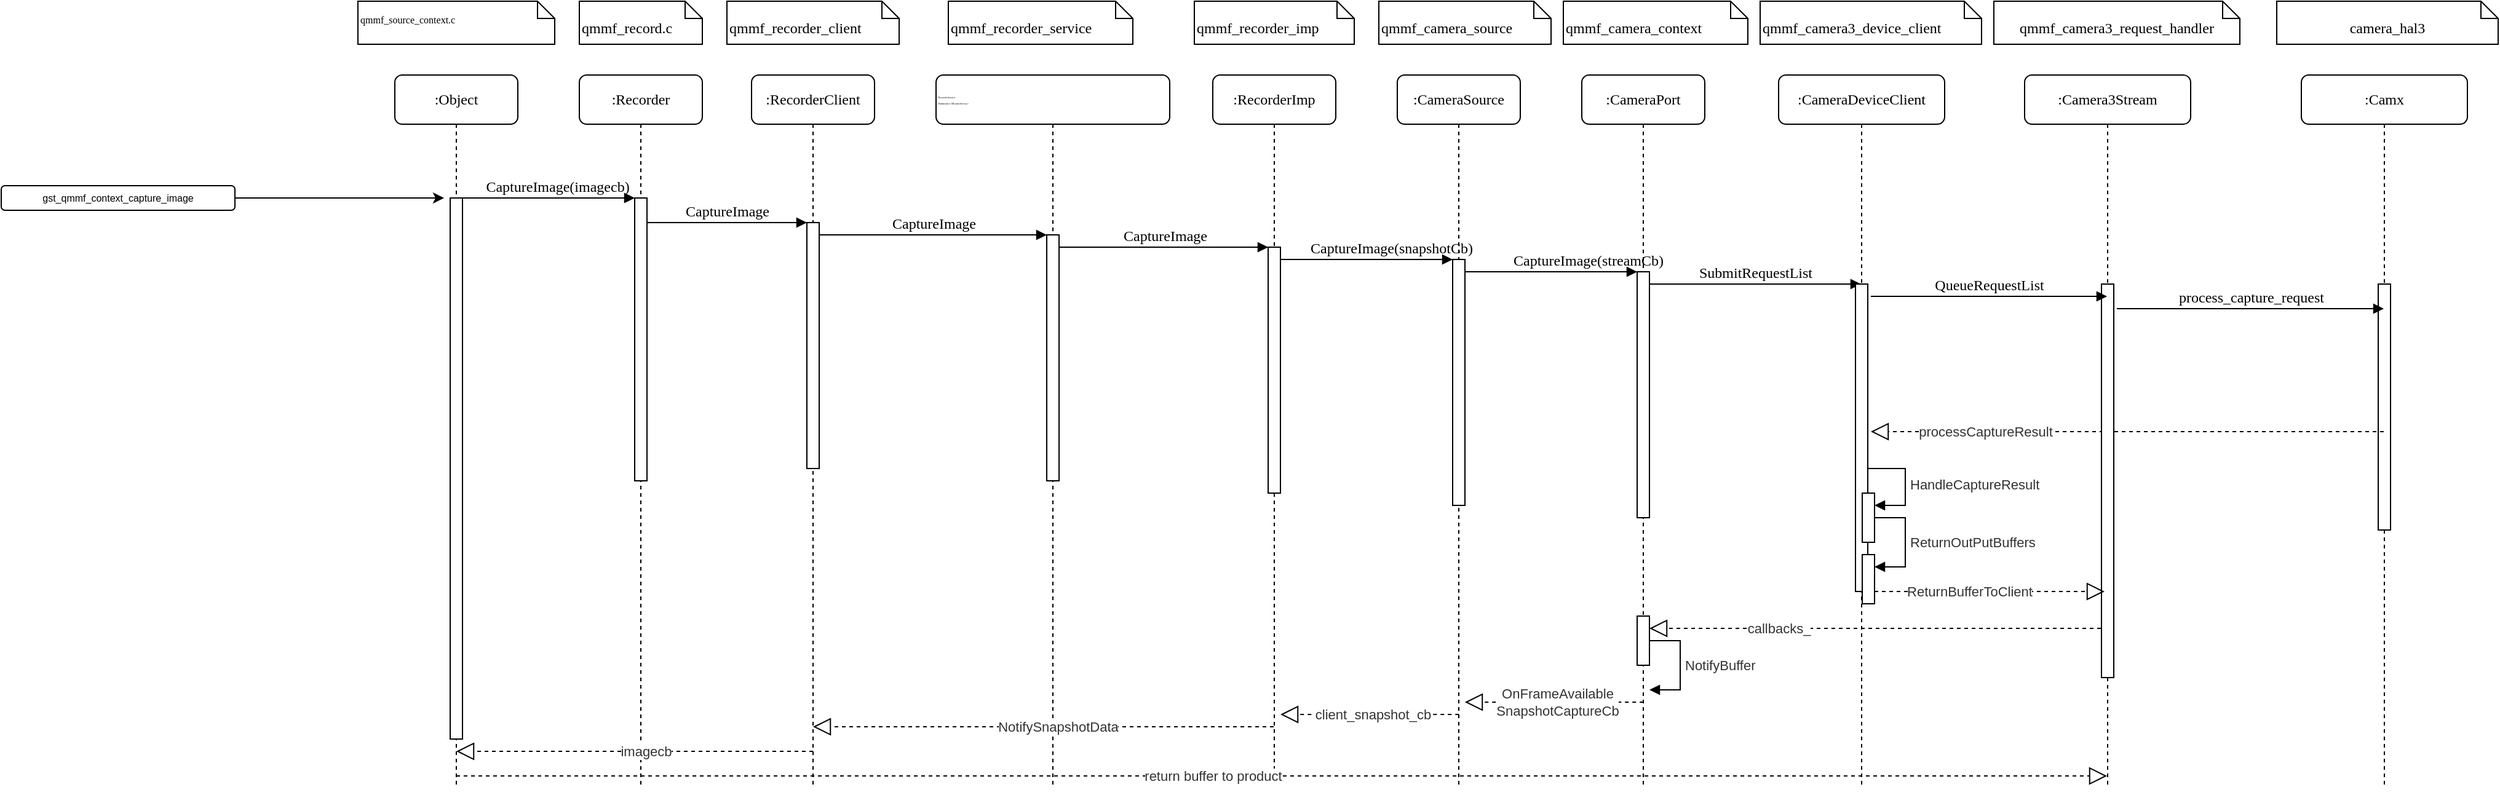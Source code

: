 <mxfile version="20.8.23" type="github">
  <diagram name="Page-1" id="13e1069c-82ec-6db2-03f1-153e76fe0fe0">
    <mxGraphModel dx="2787" dy="981" grid="1" gridSize="10" guides="1" tooltips="1" connect="1" arrows="1" fold="1" page="1" pageScale="1" pageWidth="1100" pageHeight="850" background="none" math="0" shadow="0">
      <root>
        <mxCell id="0" />
        <mxCell id="1" parent="0" />
        <mxCell id="7baba1c4bc27f4b0-2" value=":Recorder" style="shape=umlLifeline;perimeter=lifelinePerimeter;whiteSpace=wrap;html=1;container=1;collapsible=0;recursiveResize=0;outlineConnect=0;rounded=1;shadow=0;comic=0;labelBackgroundColor=none;strokeWidth=1;fontFamily=Verdana;fontSize=12;align=center;" parent="1" vertex="1">
          <mxGeometry x="-30" y="90" width="100" height="580" as="geometry" />
        </mxCell>
        <mxCell id="7baba1c4bc27f4b0-10" value="" style="html=1;points=[];perimeter=orthogonalPerimeter;rounded=0;shadow=0;comic=0;labelBackgroundColor=none;strokeWidth=1;fontFamily=Verdana;fontSize=12;align=center;" parent="7baba1c4bc27f4b0-2" vertex="1">
          <mxGeometry x="45" y="100" width="10" height="230" as="geometry" />
        </mxCell>
        <mxCell id="7baba1c4bc27f4b0-3" value=":RecorderClient" style="shape=umlLifeline;perimeter=lifelinePerimeter;whiteSpace=wrap;html=1;container=1;collapsible=0;recursiveResize=0;outlineConnect=0;rounded=1;shadow=0;comic=0;labelBackgroundColor=none;strokeWidth=1;fontFamily=Verdana;fontSize=12;align=center;" parent="1" vertex="1">
          <mxGeometry x="110" y="90" width="100" height="580" as="geometry" />
        </mxCell>
        <mxCell id="7baba1c4bc27f4b0-13" value="" style="html=1;points=[];perimeter=orthogonalPerimeter;rounded=0;shadow=0;comic=0;labelBackgroundColor=none;strokeWidth=1;fontFamily=Verdana;fontSize=12;align=center;" parent="7baba1c4bc27f4b0-3" vertex="1">
          <mxGeometry x="45" y="120" width="10" height="200" as="geometry" />
        </mxCell>
        <mxCell id="oGo6HksdFG2CbkmMa-SZ-24" value="" style="endArrow=block;dashed=1;endFill=0;endSize=12;html=1;rounded=0;fontSize=11;fontColor=#333333;" parent="7baba1c4bc27f4b0-3" target="7baba1c4bc27f4b0-8" edge="1">
          <mxGeometry width="160" relative="1" as="geometry">
            <mxPoint x="50" y="550" as="sourcePoint" />
            <mxPoint x="-235" y="550" as="targetPoint" />
            <Array as="points" />
          </mxGeometry>
        </mxCell>
        <mxCell id="oGo6HksdFG2CbkmMa-SZ-25" value="imagecb" style="edgeLabel;html=1;align=center;verticalAlign=middle;resizable=0;points=[];fontSize=11;fontColor=#333333;" parent="oGo6HksdFG2CbkmMa-SZ-24" vertex="1" connectable="0">
          <mxGeometry x="-0.079" relative="1" as="geometry">
            <mxPoint x="-3" as="offset" />
          </mxGeometry>
        </mxCell>
        <mxCell id="7baba1c4bc27f4b0-4" value="&lt;p style=&quot;font-size: 2px;&quot;&gt;RecorderService:&lt;/p&gt;&lt;p style=&quot;font-size: 2px;&quot;&gt;BnInterface&amp;lt;IRcoiderService&amp;gt;&lt;/p&gt;" style="shape=umlLifeline;perimeter=lifelinePerimeter;whiteSpace=wrap;html=1;container=1;collapsible=0;recursiveResize=0;outlineConnect=0;rounded=1;shadow=0;comic=0;labelBackgroundColor=none;strokeWidth=1;fontFamily=Verdana;fontSize=2;align=left;" parent="1" vertex="1">
          <mxGeometry x="260" y="90" width="190" height="580" as="geometry" />
        </mxCell>
        <mxCell id="iy7BLxSKBUo0kFP7QP4m-6" value="" style="html=1;points=[];perimeter=orthogonalPerimeter;rounded=0;shadow=0;comic=0;labelBackgroundColor=none;strokeWidth=1;fontFamily=Verdana;fontSize=12;align=center;" parent="7baba1c4bc27f4b0-4" vertex="1">
          <mxGeometry x="90" y="130" width="10" height="200" as="geometry" />
        </mxCell>
        <mxCell id="iy7BLxSKBUo0kFP7QP4m-10" value="CaptureImage" style="html=1;verticalAlign=bottom;endArrow=block;labelBackgroundColor=none;fontFamily=Verdana;fontSize=12;edgeStyle=elbowEdgeStyle;elbow=vertical;entryX=0;entryY=0;entryDx=0;entryDy=0;entryPerimeter=0;" parent="7baba1c4bc27f4b0-4" target="iy7BLxSKBUo0kFP7QP4m-9" edge="1">
          <mxGeometry x="0.004" relative="1" as="geometry">
            <mxPoint x="100" y="140" as="sourcePoint" />
            <Array as="points" />
            <mxPoint x="285" y="140" as="targetPoint" />
            <mxPoint as="offset" />
          </mxGeometry>
        </mxCell>
        <mxCell id="7baba1c4bc27f4b0-8" value=":Object" style="shape=umlLifeline;perimeter=lifelinePerimeter;whiteSpace=wrap;html=1;container=1;collapsible=0;recursiveResize=0;outlineConnect=0;rounded=1;shadow=0;comic=0;labelBackgroundColor=none;strokeWidth=1;fontFamily=Verdana;fontSize=12;align=center;" parent="1" vertex="1">
          <mxGeometry x="-180" y="90" width="100" height="580" as="geometry" />
        </mxCell>
        <mxCell id="7baba1c4bc27f4b0-9" value="" style="html=1;points=[];perimeter=orthogonalPerimeter;rounded=0;shadow=0;comic=0;labelBackgroundColor=none;strokeWidth=1;fontFamily=Verdana;fontSize=12;align=center;" parent="7baba1c4bc27f4b0-8" vertex="1">
          <mxGeometry x="45" y="100" width="10" height="440" as="geometry" />
        </mxCell>
        <mxCell id="7baba1c4bc27f4b0-17" value="CaptureImage" style="html=1;verticalAlign=bottom;endArrow=block;labelBackgroundColor=none;fontFamily=Verdana;fontSize=12;edgeStyle=elbowEdgeStyle;elbow=vertical;" parent="1" source="7baba1c4bc27f4b0-13" edge="1">
          <mxGeometry relative="1" as="geometry">
            <mxPoint x="510" y="220" as="sourcePoint" />
            <Array as="points" />
            <mxPoint x="350" y="220" as="targetPoint" />
            <mxPoint as="offset" />
          </mxGeometry>
        </mxCell>
        <mxCell id="7baba1c4bc27f4b0-11" value="CaptureImage(imagecb)" style="html=1;verticalAlign=bottom;endArrow=block;entryX=0;entryY=0;labelBackgroundColor=none;fontFamily=Verdana;fontSize=12;edgeStyle=elbowEdgeStyle;elbow=vertical;" parent="1" source="7baba1c4bc27f4b0-9" target="7baba1c4bc27f4b0-10" edge="1">
          <mxGeometry x="0.103" relative="1" as="geometry">
            <mxPoint x="220" y="190" as="sourcePoint" />
            <mxPoint as="offset" />
          </mxGeometry>
        </mxCell>
        <mxCell id="7baba1c4bc27f4b0-14" value="CaptureImage" style="html=1;verticalAlign=bottom;endArrow=block;entryX=0;entryY=0;labelBackgroundColor=none;fontFamily=Verdana;fontSize=12;edgeStyle=elbowEdgeStyle;elbow=vertical;" parent="1" source="7baba1c4bc27f4b0-10" target="7baba1c4bc27f4b0-13" edge="1">
          <mxGeometry x="-0.004" relative="1" as="geometry">
            <mxPoint x="370" y="200" as="sourcePoint" />
            <mxPoint as="offset" />
          </mxGeometry>
        </mxCell>
        <mxCell id="7baba1c4bc27f4b0-40" value="&lt;br&gt;qmmf_source_context.c" style="shape=note;whiteSpace=wrap;html=1;size=14;verticalAlign=top;align=left;spacingTop=-6;rounded=0;shadow=0;comic=0;labelBackgroundColor=none;strokeWidth=1;fontFamily=Verdana;fontSize=8;" parent="1" vertex="1">
          <mxGeometry x="-210" y="30" width="160" height="35" as="geometry" />
        </mxCell>
        <mxCell id="7baba1c4bc27f4b0-41" value="&lt;br&gt;qmmf_record.c" style="shape=note;whiteSpace=wrap;html=1;size=14;verticalAlign=top;align=left;spacingTop=-6;rounded=0;shadow=0;comic=0;labelBackgroundColor=none;strokeWidth=1;fontFamily=Verdana;fontSize=12" parent="1" vertex="1">
          <mxGeometry x="-30" y="30" width="100" height="35" as="geometry" />
        </mxCell>
        <mxCell id="7baba1c4bc27f4b0-42" value="&lt;br&gt;qmmf_recorder_client" style="shape=note;whiteSpace=wrap;html=1;size=14;verticalAlign=top;align=left;spacingTop=-6;rounded=0;shadow=0;comic=0;labelBackgroundColor=none;strokeWidth=1;fontFamily=Verdana;fontSize=12" parent="1" vertex="1">
          <mxGeometry x="90" y="30" width="140" height="35" as="geometry" />
        </mxCell>
        <mxCell id="7baba1c4bc27f4b0-43" value="&lt;br&gt;qmmf_recorder_imp" style="shape=note;whiteSpace=wrap;html=1;size=14;verticalAlign=top;align=left;spacingTop=-6;rounded=0;shadow=0;comic=0;labelBackgroundColor=none;strokeWidth=1;fontFamily=Verdana;fontSize=12" parent="1" vertex="1">
          <mxGeometry x="470" y="30" width="130" height="35" as="geometry" />
        </mxCell>
        <mxCell id="iy7BLxSKBUo0kFP7QP4m-2" value="" style="edgeStyle=orthogonalEdgeStyle;rounded=0;orthogonalLoop=1;jettySize=auto;html=1;fontSize=8;" parent="1" source="iy7BLxSKBUo0kFP7QP4m-1" edge="1">
          <mxGeometry relative="1" as="geometry">
            <mxPoint x="-140" y="190" as="targetPoint" />
          </mxGeometry>
        </mxCell>
        <mxCell id="iy7BLxSKBUo0kFP7QP4m-1" value="&lt;font style=&quot;font-size: 8px;&quot;&gt;gst_qmmf_context_capture_image&lt;/font&gt;" style="rounded=1;whiteSpace=wrap;html=1;fontSize=5;" parent="1" vertex="1">
          <mxGeometry x="-500" y="180" width="190" height="20" as="geometry" />
        </mxCell>
        <mxCell id="iy7BLxSKBUo0kFP7QP4m-7" value="&lt;br&gt;qmmf_recorder_service" style="shape=note;whiteSpace=wrap;html=1;size=14;verticalAlign=top;align=left;spacingTop=-6;rounded=0;shadow=0;comic=0;labelBackgroundColor=none;strokeWidth=1;fontFamily=Verdana;fontSize=12" parent="1" vertex="1">
          <mxGeometry x="270" y="30" width="150" height="35" as="geometry" />
        </mxCell>
        <mxCell id="iy7BLxSKBUo0kFP7QP4m-8" value=":RecorderImp" style="shape=umlLifeline;perimeter=lifelinePerimeter;whiteSpace=wrap;html=1;container=1;collapsible=0;recursiveResize=0;outlineConnect=0;rounded=1;shadow=0;comic=0;labelBackgroundColor=none;strokeWidth=1;fontFamily=Verdana;fontSize=12;align=center;" parent="1" vertex="1">
          <mxGeometry x="485" y="90" width="100" height="580" as="geometry" />
        </mxCell>
        <mxCell id="iy7BLxSKBUo0kFP7QP4m-9" value="" style="html=1;points=[];perimeter=orthogonalPerimeter;rounded=0;shadow=0;comic=0;labelBackgroundColor=none;strokeWidth=1;fontFamily=Verdana;fontSize=12;align=center;" parent="iy7BLxSKBUo0kFP7QP4m-8" vertex="1">
          <mxGeometry x="45" y="140" width="10" height="200" as="geometry" />
        </mxCell>
        <mxCell id="iy7BLxSKBUo0kFP7QP4m-14" value="&lt;br&gt;qmmf_camera_source" style="shape=note;whiteSpace=wrap;html=1;size=14;verticalAlign=top;align=left;spacingTop=-6;rounded=0;shadow=0;comic=0;labelBackgroundColor=none;strokeWidth=1;fontFamily=Verdana;fontSize=12" parent="1" vertex="1">
          <mxGeometry x="620" y="30" width="140" height="35" as="geometry" />
        </mxCell>
        <mxCell id="iy7BLxSKBUo0kFP7QP4m-15" value=":CameraSource" style="shape=umlLifeline;perimeter=lifelinePerimeter;whiteSpace=wrap;html=1;container=1;collapsible=0;recursiveResize=0;outlineConnect=0;rounded=1;shadow=0;comic=0;labelBackgroundColor=none;strokeWidth=1;fontFamily=Verdana;fontSize=12;align=center;" parent="1" vertex="1">
          <mxGeometry x="635" y="90" width="100" height="580" as="geometry" />
        </mxCell>
        <mxCell id="iy7BLxSKBUo0kFP7QP4m-16" value="" style="html=1;points=[];perimeter=orthogonalPerimeter;rounded=0;shadow=0;comic=0;labelBackgroundColor=none;strokeWidth=1;fontFamily=Verdana;fontSize=12;align=center;" parent="iy7BLxSKBUo0kFP7QP4m-15" vertex="1">
          <mxGeometry x="45" y="150" width="10" height="200" as="geometry" />
        </mxCell>
        <mxCell id="iy7BLxSKBUo0kFP7QP4m-18" value="CaptureImage(snapshotCb)" style="html=1;verticalAlign=bottom;endArrow=block;labelBackgroundColor=none;fontFamily=Verdana;fontSize=12;edgeStyle=elbowEdgeStyle;elbow=vertical;" parent="iy7BLxSKBUo0kFP7QP4m-15" edge="1">
          <mxGeometry x="0.285" relative="1" as="geometry">
            <mxPoint x="-95" y="150" as="sourcePoint" />
            <Array as="points" />
            <mxPoint x="45" y="150" as="targetPoint" />
            <mxPoint as="offset" />
          </mxGeometry>
        </mxCell>
        <mxCell id="iy7BLxSKBUo0kFP7QP4m-19" value="&lt;br&gt;qmmf_camera_context" style="shape=note;whiteSpace=wrap;html=1;size=14;verticalAlign=top;align=left;spacingTop=-6;rounded=0;shadow=0;comic=0;labelBackgroundColor=none;strokeWidth=1;fontFamily=Verdana;fontSize=12" parent="1" vertex="1">
          <mxGeometry x="770" y="30" width="150" height="35" as="geometry" />
        </mxCell>
        <mxCell id="iy7BLxSKBUo0kFP7QP4m-20" value=":CameraPort" style="shape=umlLifeline;perimeter=lifelinePerimeter;whiteSpace=wrap;html=1;container=1;collapsible=0;recursiveResize=0;outlineConnect=0;rounded=1;shadow=0;comic=0;labelBackgroundColor=none;strokeWidth=1;fontFamily=Verdana;fontSize=12;align=center;" parent="1" vertex="1">
          <mxGeometry x="785" y="90" width="100" height="580" as="geometry" />
        </mxCell>
        <mxCell id="iy7BLxSKBUo0kFP7QP4m-21" value="" style="html=1;points=[];perimeter=orthogonalPerimeter;rounded=0;shadow=0;comic=0;labelBackgroundColor=none;strokeWidth=1;fontFamily=Verdana;fontSize=12;align=center;" parent="iy7BLxSKBUo0kFP7QP4m-20" vertex="1">
          <mxGeometry x="45" y="160" width="10" height="200" as="geometry" />
        </mxCell>
        <mxCell id="iy7BLxSKBUo0kFP7QP4m-30" value="SubmitRequestList" style="html=1;verticalAlign=bottom;endArrow=block;labelBackgroundColor=none;fontFamily=Verdana;fontSize=12;edgeStyle=elbowEdgeStyle;elbow=vertical;" parent="iy7BLxSKBUo0kFP7QP4m-20" target="iy7BLxSKBUo0kFP7QP4m-28" edge="1">
          <mxGeometry relative="1" as="geometry">
            <mxPoint x="55" y="170" as="sourcePoint" />
            <Array as="points" />
            <mxPoint x="195" y="170" as="targetPoint" />
            <mxPoint as="offset" />
          </mxGeometry>
        </mxCell>
        <mxCell id="oGo6HksdFG2CbkmMa-SZ-15" value="" style="html=1;points=[];perimeter=orthogonalPerimeter;outlineConnect=0;targetShapes=umlLifeline;portConstraint=eastwest;newEdgeStyle={&quot;edgeStyle&quot;:&quot;elbowEdgeStyle&quot;,&quot;elbow&quot;:&quot;vertical&quot;,&quot;curved&quot;:0,&quot;rounded&quot;:0};labelBackgroundColor=default;fontSize=11;fontColor=#333333;" parent="iy7BLxSKBUo0kFP7QP4m-20" vertex="1">
          <mxGeometry x="45" y="440" width="10" height="40" as="geometry" />
        </mxCell>
        <mxCell id="oGo6HksdFG2CbkmMa-SZ-16" value="NotifyBuffer" style="html=1;align=left;spacingLeft=2;endArrow=block;rounded=0;edgeStyle=orthogonalEdgeStyle;curved=0;rounded=0;fontSize=11;fontColor=#333333;" parent="iy7BLxSKBUo0kFP7QP4m-20" source="oGo6HksdFG2CbkmMa-SZ-15" edge="1">
          <mxGeometry relative="1" as="geometry">
            <mxPoint x="62" y="470" as="sourcePoint" />
            <Array as="points">
              <mxPoint x="80" y="460" />
              <mxPoint x="80" y="500" />
            </Array>
            <mxPoint x="55" y="500" as="targetPoint" />
          </mxGeometry>
        </mxCell>
        <mxCell id="iy7BLxSKBUo0kFP7QP4m-22" value="CaptureImage(streamCb)" style="html=1;verticalAlign=bottom;endArrow=block;labelBackgroundColor=none;fontFamily=Verdana;fontSize=12;edgeStyle=elbowEdgeStyle;elbow=vertical;" parent="1" edge="1">
          <mxGeometry x="0.427" relative="1" as="geometry">
            <mxPoint x="690" y="250" as="sourcePoint" />
            <Array as="points" />
            <mxPoint x="830" y="250" as="targetPoint" />
            <mxPoint as="offset" />
          </mxGeometry>
        </mxCell>
        <mxCell id="iy7BLxSKBUo0kFP7QP4m-27" value="&lt;br&gt;qmmf_camera3_device_client" style="shape=note;whiteSpace=wrap;html=1;size=14;verticalAlign=top;align=left;spacingTop=-6;rounded=0;shadow=0;comic=0;labelBackgroundColor=none;strokeWidth=1;fontFamily=Verdana;fontSize=12" parent="1" vertex="1">
          <mxGeometry x="930" y="30" width="180" height="35" as="geometry" />
        </mxCell>
        <mxCell id="iy7BLxSKBUo0kFP7QP4m-28" value=":CameraDeviceClient" style="shape=umlLifeline;perimeter=lifelinePerimeter;whiteSpace=wrap;html=1;container=1;collapsible=0;recursiveResize=0;outlineConnect=0;rounded=1;shadow=0;comic=0;labelBackgroundColor=none;strokeWidth=1;fontFamily=Verdana;fontSize=12;align=center;" parent="1" vertex="1">
          <mxGeometry x="945" y="90" width="135" height="580" as="geometry" />
        </mxCell>
        <mxCell id="iy7BLxSKBUo0kFP7QP4m-29" value="" style="html=1;points=[];perimeter=orthogonalPerimeter;rounded=0;shadow=0;comic=0;labelBackgroundColor=none;strokeWidth=1;fontFamily=Verdana;fontSize=12;align=center;" parent="iy7BLxSKBUo0kFP7QP4m-28" vertex="1">
          <mxGeometry x="62.5" y="170" width="10" height="250" as="geometry" />
        </mxCell>
        <mxCell id="oGo6HksdFG2CbkmMa-SZ-6" value="" style="html=1;points=[];perimeter=orthogonalPerimeter;outlineConnect=0;targetShapes=umlLifeline;portConstraint=eastwest;newEdgeStyle={&quot;edgeStyle&quot;:&quot;elbowEdgeStyle&quot;,&quot;elbow&quot;:&quot;vertical&quot;,&quot;curved&quot;:0,&quot;rounded&quot;:0};labelBackgroundColor=default;fontSize=11;fontColor=#333333;" parent="iy7BLxSKBUo0kFP7QP4m-28" vertex="1">
          <mxGeometry x="68" y="340" width="10" height="40" as="geometry" />
        </mxCell>
        <mxCell id="oGo6HksdFG2CbkmMa-SZ-7" value="HandleCaptureResult" style="html=1;align=left;spacingLeft=2;endArrow=block;rounded=0;edgeStyle=orthogonalEdgeStyle;curved=0;rounded=0;fontSize=11;fontColor=#333333;" parent="iy7BLxSKBUo0kFP7QP4m-28" target="oGo6HksdFG2CbkmMa-SZ-6" edge="1">
          <mxGeometry relative="1" as="geometry">
            <mxPoint x="73" y="320" as="sourcePoint" />
            <Array as="points">
              <mxPoint x="103" y="350" />
            </Array>
          </mxGeometry>
        </mxCell>
        <mxCell id="oGo6HksdFG2CbkmMa-SZ-9" value="" style="html=1;points=[];perimeter=orthogonalPerimeter;outlineConnect=0;targetShapes=umlLifeline;portConstraint=eastwest;newEdgeStyle={&quot;edgeStyle&quot;:&quot;elbowEdgeStyle&quot;,&quot;elbow&quot;:&quot;vertical&quot;,&quot;curved&quot;:0,&quot;rounded&quot;:0};labelBackgroundColor=default;fontSize=11;fontColor=#333333;" parent="iy7BLxSKBUo0kFP7QP4m-28" vertex="1">
          <mxGeometry x="68" y="390" width="10" height="40" as="geometry" />
        </mxCell>
        <mxCell id="oGo6HksdFG2CbkmMa-SZ-10" value="ReturnOutPutBuffers" style="html=1;align=left;spacingLeft=2;endArrow=block;rounded=0;edgeStyle=orthogonalEdgeStyle;curved=0;rounded=0;fontSize=11;fontColor=#333333;" parent="iy7BLxSKBUo0kFP7QP4m-28" source="oGo6HksdFG2CbkmMa-SZ-6" target="oGo6HksdFG2CbkmMa-SZ-9" edge="1">
          <mxGeometry relative="1" as="geometry">
            <mxPoint x="85" y="370" as="sourcePoint" />
            <Array as="points">
              <mxPoint x="103" y="360" />
              <mxPoint x="103" y="400" />
            </Array>
          </mxGeometry>
        </mxCell>
        <mxCell id="oGo6HksdFG2CbkmMa-SZ-13" value="" style="endArrow=block;dashed=1;endFill=0;endSize=12;html=1;rounded=0;fontSize=11;fontColor=#333333;" parent="iy7BLxSKBUo0kFP7QP4m-28" edge="1">
          <mxGeometry width="160" relative="1" as="geometry">
            <mxPoint x="262" y="450" as="sourcePoint" />
            <mxPoint x="-105" y="450" as="targetPoint" />
          </mxGeometry>
        </mxCell>
        <mxCell id="oGo6HksdFG2CbkmMa-SZ-14" value="callbacks_" style="edgeLabel;html=1;align=center;verticalAlign=middle;resizable=0;points=[];fontSize=11;fontColor=#333333;" parent="oGo6HksdFG2CbkmMa-SZ-13" vertex="1" connectable="0">
          <mxGeometry x="-0.079" relative="1" as="geometry">
            <mxPoint x="-93" as="offset" />
          </mxGeometry>
        </mxCell>
        <mxCell id="iy7BLxSKBUo0kFP7QP4m-31" value="&lt;br&gt;camera_hal3" style="shape=note;whiteSpace=wrap;html=1;size=14;verticalAlign=top;align=center;spacingTop=-6;rounded=0;shadow=0;comic=0;labelBackgroundColor=none;strokeWidth=1;fontFamily=Verdana;fontSize=12" parent="1" vertex="1">
          <mxGeometry x="1350" y="30" width="180" height="35" as="geometry" />
        </mxCell>
        <mxCell id="iy7BLxSKBUo0kFP7QP4m-32" value=":Camx" style="shape=umlLifeline;perimeter=lifelinePerimeter;whiteSpace=wrap;html=1;container=1;collapsible=0;recursiveResize=0;outlineConnect=0;rounded=1;shadow=0;comic=0;labelBackgroundColor=none;strokeWidth=1;fontFamily=Verdana;fontSize=12;align=center;" parent="1" vertex="1">
          <mxGeometry x="1370" y="90" width="135" height="580" as="geometry" />
        </mxCell>
        <mxCell id="iy7BLxSKBUo0kFP7QP4m-33" value="" style="html=1;points=[];perimeter=orthogonalPerimeter;rounded=0;shadow=0;comic=0;labelBackgroundColor=none;strokeWidth=1;fontFamily=Verdana;fontSize=12;align=center;" parent="iy7BLxSKBUo0kFP7QP4m-32" vertex="1">
          <mxGeometry x="62.5" y="170" width="10" height="200" as="geometry" />
        </mxCell>
        <mxCell id="oGo6HksdFG2CbkmMa-SZ-1" value="" style="endArrow=block;dashed=1;endFill=0;endSize=12;html=1;rounded=0;fontSize=11;fontColor=#333333;" parent="1" source="iy7BLxSKBUo0kFP7QP4m-32" edge="1">
          <mxGeometry width="160" relative="1" as="geometry">
            <mxPoint x="1040" y="340" as="sourcePoint" />
            <mxPoint x="1020" y="380" as="targetPoint" />
          </mxGeometry>
        </mxCell>
        <mxCell id="oGo6HksdFG2CbkmMa-SZ-2" value="processCaptureResult" style="edgeLabel;html=1;align=center;verticalAlign=middle;resizable=0;points=[];fontSize=11;fontColor=#333333;" parent="oGo6HksdFG2CbkmMa-SZ-1" vertex="1" connectable="0">
          <mxGeometry x="-0.079" relative="1" as="geometry">
            <mxPoint x="-132" as="offset" />
          </mxGeometry>
        </mxCell>
        <mxCell id="oGo6HksdFG2CbkmMa-SZ-3" value="&lt;br style=&quot;border-color: var(--border-color); text-align: left;&quot;&gt;qmmf_camera3_request_handler" style="shape=note;whiteSpace=wrap;html=1;size=14;verticalAlign=top;align=center;spacingTop=-6;rounded=0;shadow=0;comic=0;labelBackgroundColor=none;strokeWidth=1;fontFamily=Verdana;fontSize=12" parent="1" vertex="1">
          <mxGeometry x="1120" y="30" width="200" height="35" as="geometry" />
        </mxCell>
        <mxCell id="oGo6HksdFG2CbkmMa-SZ-4" value=":Camera3Stream" style="shape=umlLifeline;perimeter=lifelinePerimeter;whiteSpace=wrap;html=1;container=1;collapsible=0;recursiveResize=0;outlineConnect=0;rounded=1;shadow=0;comic=0;labelBackgroundColor=none;strokeWidth=1;fontFamily=Verdana;fontSize=12;align=center;" parent="1" vertex="1">
          <mxGeometry x="1145" y="90" width="135" height="580" as="geometry" />
        </mxCell>
        <mxCell id="oGo6HksdFG2CbkmMa-SZ-5" value="" style="html=1;points=[];perimeter=orthogonalPerimeter;rounded=0;shadow=0;comic=0;labelBackgroundColor=none;strokeWidth=1;fontFamily=Verdana;fontSize=12;align=center;" parent="oGo6HksdFG2CbkmMa-SZ-4" vertex="1">
          <mxGeometry x="62.5" y="170" width="10" height="320" as="geometry" />
        </mxCell>
        <mxCell id="oGo6HksdFG2CbkmMa-SZ-11" value="" style="endArrow=block;dashed=1;endFill=0;endSize=12;html=1;rounded=0;fontSize=11;fontColor=#333333;" parent="oGo6HksdFG2CbkmMa-SZ-4" source="oGo6HksdFG2CbkmMa-SZ-9" edge="1">
          <mxGeometry width="160" relative="1" as="geometry">
            <mxPoint x="-15" y="420" as="sourcePoint" />
            <mxPoint x="65" y="420" as="targetPoint" />
          </mxGeometry>
        </mxCell>
        <mxCell id="oGo6HksdFG2CbkmMa-SZ-12" value="ReturnBufferToClient" style="edgeLabel;html=1;align=center;verticalAlign=middle;resizable=0;points=[];fontSize=11;fontColor=#333333;" parent="oGo6HksdFG2CbkmMa-SZ-11" vertex="1" connectable="0">
          <mxGeometry x="-0.079" relative="1" as="geometry">
            <mxPoint x="-9" as="offset" />
          </mxGeometry>
        </mxCell>
        <mxCell id="oGo6HksdFG2CbkmMa-SZ-17" value="" style="endArrow=block;dashed=1;endFill=0;endSize=12;html=1;rounded=0;fontSize=11;fontColor=#333333;" parent="1" edge="1">
          <mxGeometry width="160" relative="1" as="geometry">
            <mxPoint x="835.12" y="600" as="sourcePoint" />
            <mxPoint x="689.995" y="600" as="targetPoint" />
          </mxGeometry>
        </mxCell>
        <mxCell id="oGo6HksdFG2CbkmMa-SZ-18" value="OnFrameAvailable&lt;br&gt;SnapshotCaptureCb" style="edgeLabel;html=1;align=center;verticalAlign=middle;resizable=0;points=[];fontSize=11;fontColor=#333333;" parent="oGo6HksdFG2CbkmMa-SZ-17" vertex="1" connectable="0">
          <mxGeometry x="-0.079" relative="1" as="geometry">
            <mxPoint x="-3" as="offset" />
          </mxGeometry>
        </mxCell>
        <mxCell id="oGo6HksdFG2CbkmMa-SZ-20" value="" style="endArrow=block;dashed=1;endFill=0;endSize=12;html=1;rounded=0;fontSize=11;fontColor=#333333;" parent="1" edge="1">
          <mxGeometry width="160" relative="1" as="geometry">
            <mxPoint x="685.13" y="610" as="sourcePoint" />
            <mxPoint x="540.005" y="610" as="targetPoint" />
          </mxGeometry>
        </mxCell>
        <mxCell id="oGo6HksdFG2CbkmMa-SZ-21" value="client_snapshot_cb" style="edgeLabel;html=1;align=center;verticalAlign=middle;resizable=0;points=[];fontSize=11;fontColor=#333333;" parent="oGo6HksdFG2CbkmMa-SZ-20" vertex="1" connectable="0">
          <mxGeometry x="-0.079" relative="1" as="geometry">
            <mxPoint x="-3" as="offset" />
          </mxGeometry>
        </mxCell>
        <mxCell id="oGo6HksdFG2CbkmMa-SZ-22" value="" style="endArrow=block;dashed=1;endFill=0;endSize=12;html=1;rounded=0;fontSize=11;fontColor=#333333;" parent="1" source="iy7BLxSKBUo0kFP7QP4m-8" target="7baba1c4bc27f4b0-3" edge="1">
          <mxGeometry width="160" relative="1" as="geometry">
            <mxPoint x="505.12" y="620" as="sourcePoint" />
            <mxPoint x="359.995" y="620" as="targetPoint" />
            <Array as="points">
              <mxPoint x="470" y="620" />
            </Array>
          </mxGeometry>
        </mxCell>
        <mxCell id="oGo6HksdFG2CbkmMa-SZ-23" value="NotifySnapshotData" style="edgeLabel;html=1;align=center;verticalAlign=middle;resizable=0;points=[];fontSize=11;fontColor=#333333;" parent="oGo6HksdFG2CbkmMa-SZ-22" vertex="1" connectable="0">
          <mxGeometry x="-0.079" relative="1" as="geometry">
            <mxPoint x="-3" as="offset" />
          </mxGeometry>
        </mxCell>
        <mxCell id="oGo6HksdFG2CbkmMa-SZ-26" value="" style="endArrow=block;dashed=1;endFill=0;endSize=12;html=1;rounded=0;fontSize=11;fontColor=#333333;" parent="1" source="7baba1c4bc27f4b0-8" target="oGo6HksdFG2CbkmMa-SZ-4" edge="1">
          <mxGeometry width="160" relative="1" as="geometry">
            <mxPoint x="190" y="730" as="sourcePoint" />
            <mxPoint x="-100" y="730" as="targetPoint" />
            <Array as="points">
              <mxPoint x="680" y="660" />
            </Array>
          </mxGeometry>
        </mxCell>
        <mxCell id="oGo6HksdFG2CbkmMa-SZ-27" value="return buffer to product" style="edgeLabel;html=1;align=center;verticalAlign=middle;resizable=0;points=[];fontSize=11;fontColor=#333333;" parent="oGo6HksdFG2CbkmMa-SZ-26" vertex="1" connectable="0">
          <mxGeometry x="-0.079" relative="1" as="geometry">
            <mxPoint x="-3" as="offset" />
          </mxGeometry>
        </mxCell>
        <mxCell id="tsDjDBvgqkcAzRopcuxR-1" value="QueueRequestList" style="html=1;verticalAlign=bottom;endArrow=block;labelBackgroundColor=none;fontFamily=Verdana;fontSize=12;edgeStyle=elbowEdgeStyle;elbow=vertical;" edge="1" parent="1" target="oGo6HksdFG2CbkmMa-SZ-4">
          <mxGeometry relative="1" as="geometry">
            <mxPoint x="1020" y="270" as="sourcePoint" />
            <Array as="points" />
            <mxPoint x="1192" y="270" as="targetPoint" />
            <mxPoint as="offset" />
          </mxGeometry>
        </mxCell>
        <mxCell id="tsDjDBvgqkcAzRopcuxR-2" value="process_capture_request" style="html=1;verticalAlign=bottom;endArrow=block;labelBackgroundColor=none;fontFamily=Verdana;fontSize=12;edgeStyle=elbowEdgeStyle;elbow=vertical;" edge="1" parent="1" target="iy7BLxSKBUo0kFP7QP4m-32">
          <mxGeometry relative="1" as="geometry">
            <mxPoint x="1220" y="280" as="sourcePoint" />
            <Array as="points" />
            <mxPoint x="1412" y="280" as="targetPoint" />
            <mxPoint as="offset" />
          </mxGeometry>
        </mxCell>
      </root>
    </mxGraphModel>
  </diagram>
</mxfile>
